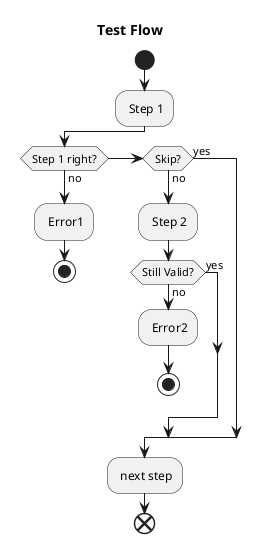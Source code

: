 {
  "sha1": "jw5hto5gxvebt1vj4b6wyiz0q4mhbx1",
  "insertion": {
    "when": "2024-06-03T18:59:32.328Z",
    "user": "plantuml@gmail.com"
  }
}
@startuml
Title Test Flow
start
: Step 1;
if (Step 1 right?) then (no)
    : Error1;
    stop
elseif (Skip?) then (no)
        : Step 2;
        if (Still Valid?) then (no)
            : Error2;
            stop
        else (yes)
        endif
else (yes)
endif
: next step;
end
@enduml
